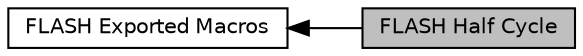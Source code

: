 digraph "FLASH Half Cycle"
{
  edge [fontname="Helvetica",fontsize="10",labelfontname="Helvetica",labelfontsize="10"];
  node [fontname="Helvetica",fontsize="10",shape=box];
  rankdir=LR;
  Node1 [label="FLASH Half Cycle",height=0.2,width=0.4,color="black", fillcolor="grey75", style="filled", fontcolor="black",tooltip="macros to handle FLASH half cycle"];
  Node2 [label="FLASH Exported Macros",height=0.2,width=0.4,color="black", fillcolor="white", style="filled",URL="$group___f_l_a_s_h___exported___macros.html",tooltip="macros to control FLASH features"];
  Node2->Node1 [shape=plaintext, dir="back", style="solid"];
}
